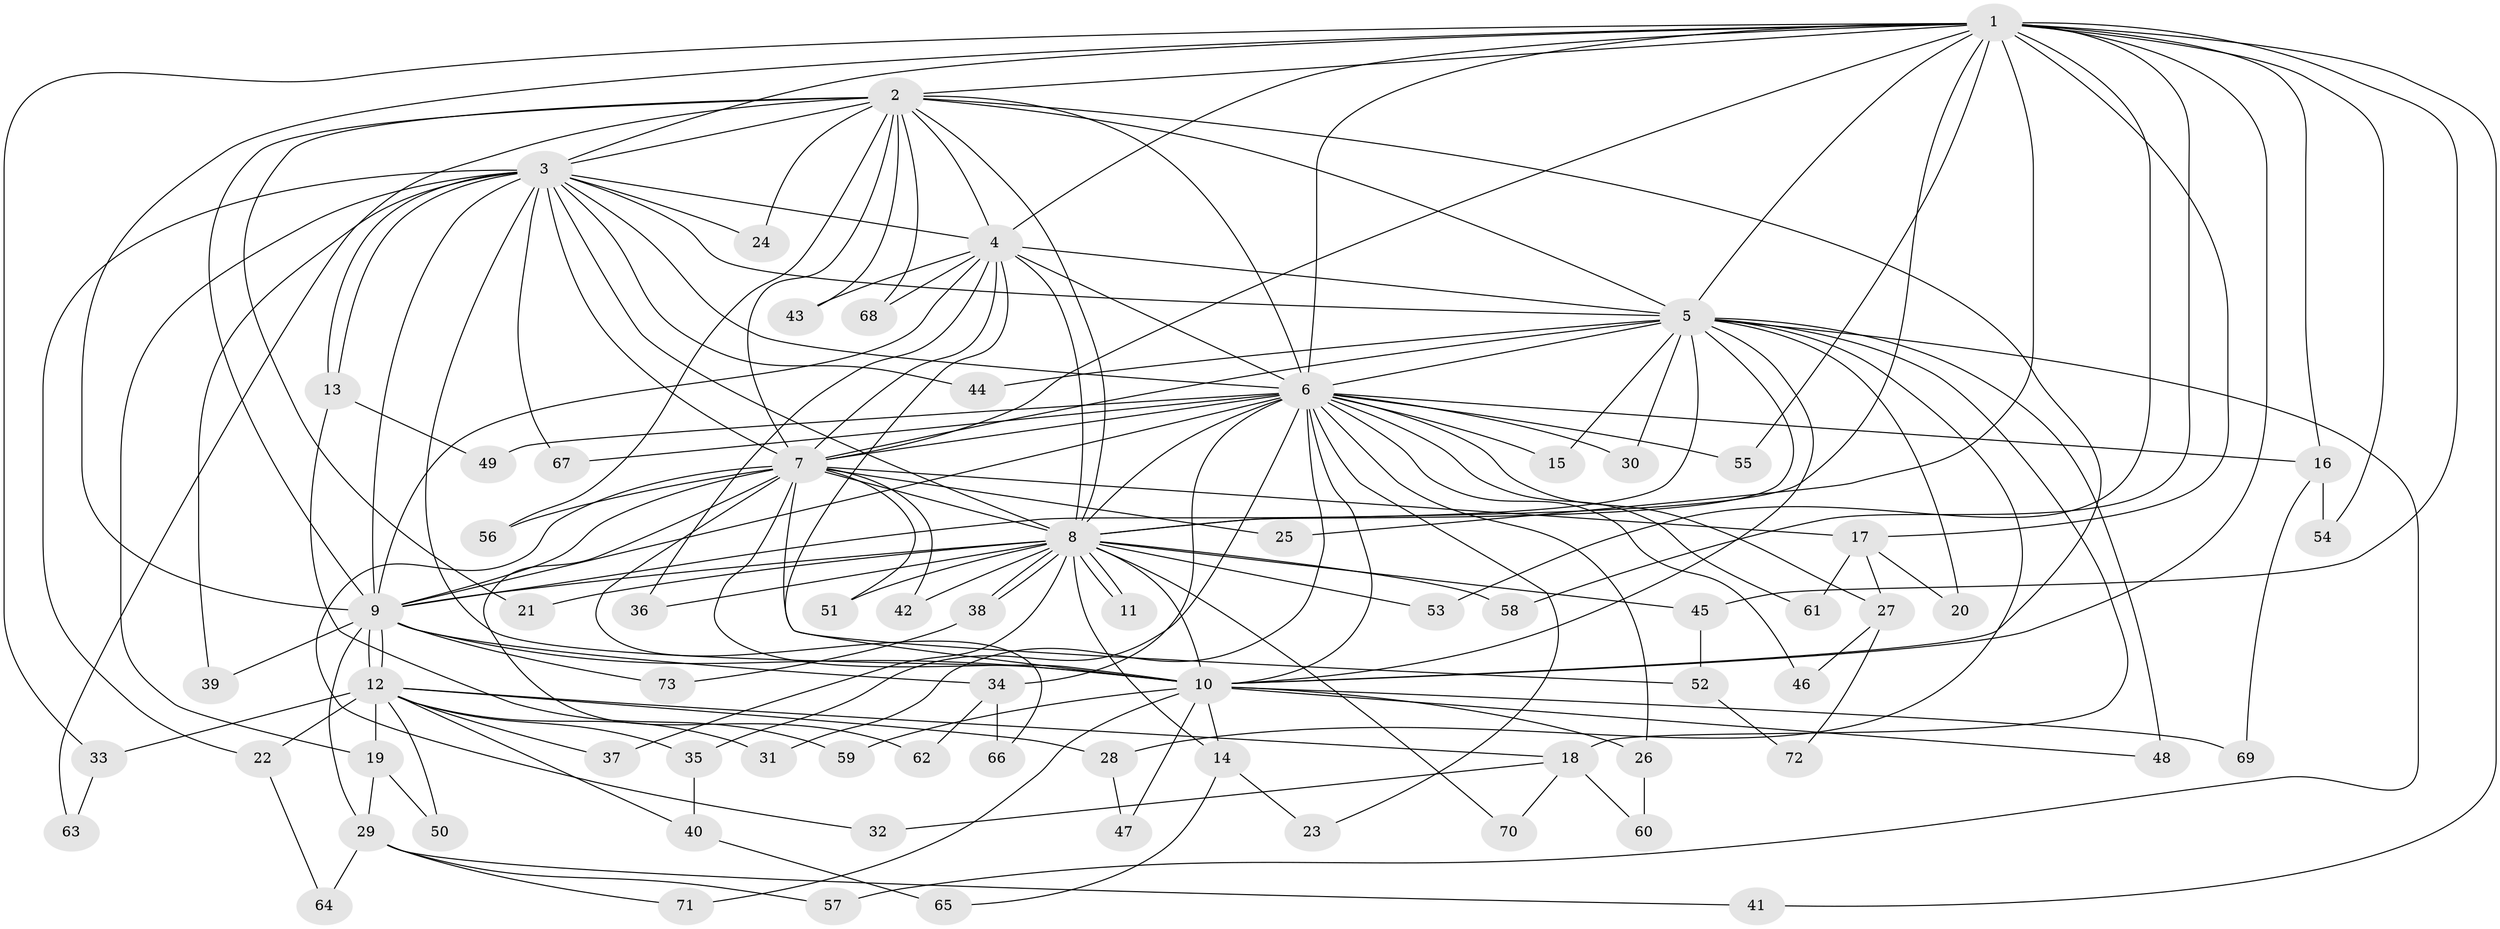 // coarse degree distribution, {1: 0.5714285714285714, 2: 0.2857142857142857, 8: 0.047619047619047616, 7: 0.047619047619047616, 13: 0.047619047619047616}
// Generated by graph-tools (version 1.1) at 2025/46/03/04/25 21:46:59]
// undirected, 73 vertices, 171 edges
graph export_dot {
graph [start="1"]
  node [color=gray90,style=filled];
  1;
  2;
  3;
  4;
  5;
  6;
  7;
  8;
  9;
  10;
  11;
  12;
  13;
  14;
  15;
  16;
  17;
  18;
  19;
  20;
  21;
  22;
  23;
  24;
  25;
  26;
  27;
  28;
  29;
  30;
  31;
  32;
  33;
  34;
  35;
  36;
  37;
  38;
  39;
  40;
  41;
  42;
  43;
  44;
  45;
  46;
  47;
  48;
  49;
  50;
  51;
  52;
  53;
  54;
  55;
  56;
  57;
  58;
  59;
  60;
  61;
  62;
  63;
  64;
  65;
  66;
  67;
  68;
  69;
  70;
  71;
  72;
  73;
  1 -- 2;
  1 -- 3;
  1 -- 4;
  1 -- 5;
  1 -- 6;
  1 -- 7;
  1 -- 8;
  1 -- 9;
  1 -- 10;
  1 -- 16;
  1 -- 17;
  1 -- 25;
  1 -- 33;
  1 -- 41;
  1 -- 45;
  1 -- 53;
  1 -- 54;
  1 -- 55;
  1 -- 58;
  2 -- 3;
  2 -- 4;
  2 -- 5;
  2 -- 6;
  2 -- 7;
  2 -- 8;
  2 -- 9;
  2 -- 10;
  2 -- 21;
  2 -- 24;
  2 -- 43;
  2 -- 56;
  2 -- 63;
  2 -- 68;
  3 -- 4;
  3 -- 5;
  3 -- 6;
  3 -- 7;
  3 -- 8;
  3 -- 9;
  3 -- 10;
  3 -- 13;
  3 -- 13;
  3 -- 19;
  3 -- 22;
  3 -- 24;
  3 -- 39;
  3 -- 44;
  3 -- 67;
  4 -- 5;
  4 -- 6;
  4 -- 7;
  4 -- 8;
  4 -- 9;
  4 -- 10;
  4 -- 36;
  4 -- 43;
  4 -- 68;
  5 -- 6;
  5 -- 7;
  5 -- 8;
  5 -- 9;
  5 -- 10;
  5 -- 15;
  5 -- 18;
  5 -- 20;
  5 -- 28;
  5 -- 30;
  5 -- 44;
  5 -- 48;
  5 -- 57;
  6 -- 7;
  6 -- 8;
  6 -- 9;
  6 -- 10;
  6 -- 15;
  6 -- 16;
  6 -- 23;
  6 -- 26;
  6 -- 27;
  6 -- 30;
  6 -- 31;
  6 -- 34;
  6 -- 35;
  6 -- 46;
  6 -- 49;
  6 -- 55;
  6 -- 61;
  6 -- 67;
  7 -- 8;
  7 -- 9;
  7 -- 10;
  7 -- 17;
  7 -- 25;
  7 -- 32;
  7 -- 42;
  7 -- 51;
  7 -- 52;
  7 -- 56;
  7 -- 62;
  7 -- 66;
  8 -- 9;
  8 -- 10;
  8 -- 11;
  8 -- 11;
  8 -- 14;
  8 -- 21;
  8 -- 36;
  8 -- 37;
  8 -- 38;
  8 -- 38;
  8 -- 42;
  8 -- 45;
  8 -- 51;
  8 -- 53;
  8 -- 58;
  8 -- 70;
  9 -- 10;
  9 -- 12;
  9 -- 12;
  9 -- 29;
  9 -- 34;
  9 -- 39;
  9 -- 73;
  10 -- 14;
  10 -- 26;
  10 -- 47;
  10 -- 48;
  10 -- 59;
  10 -- 69;
  10 -- 71;
  12 -- 18;
  12 -- 19;
  12 -- 22;
  12 -- 28;
  12 -- 31;
  12 -- 33;
  12 -- 35;
  12 -- 37;
  12 -- 40;
  12 -- 50;
  13 -- 49;
  13 -- 59;
  14 -- 23;
  14 -- 65;
  16 -- 54;
  16 -- 69;
  17 -- 20;
  17 -- 27;
  17 -- 61;
  18 -- 32;
  18 -- 60;
  18 -- 70;
  19 -- 29;
  19 -- 50;
  22 -- 64;
  26 -- 60;
  27 -- 46;
  27 -- 72;
  28 -- 47;
  29 -- 41;
  29 -- 57;
  29 -- 64;
  29 -- 71;
  33 -- 63;
  34 -- 62;
  34 -- 66;
  35 -- 40;
  38 -- 73;
  40 -- 65;
  45 -- 52;
  52 -- 72;
}
